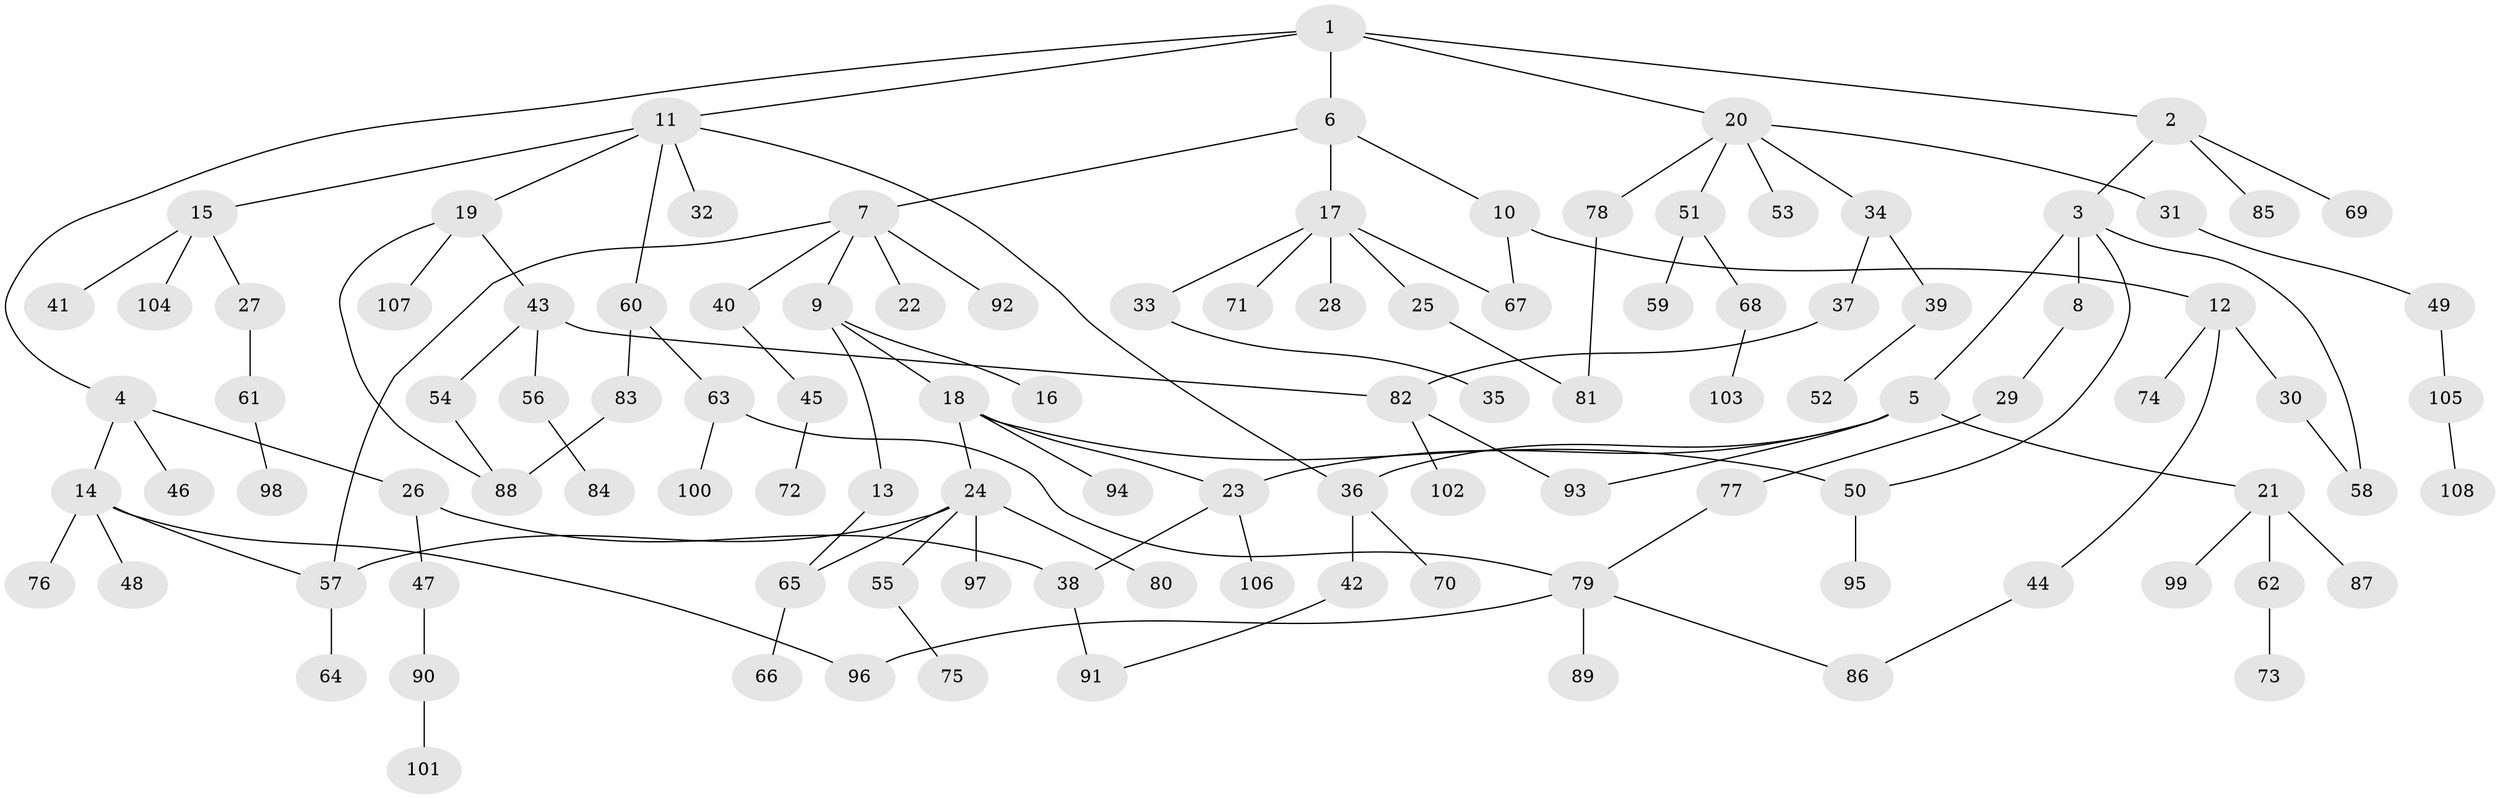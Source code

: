 // Generated by graph-tools (version 1.1) at 2025/13/03/09/25 04:13:26]
// undirected, 108 vertices, 125 edges
graph export_dot {
graph [start="1"]
  node [color=gray90,style=filled];
  1;
  2;
  3;
  4;
  5;
  6;
  7;
  8;
  9;
  10;
  11;
  12;
  13;
  14;
  15;
  16;
  17;
  18;
  19;
  20;
  21;
  22;
  23;
  24;
  25;
  26;
  27;
  28;
  29;
  30;
  31;
  32;
  33;
  34;
  35;
  36;
  37;
  38;
  39;
  40;
  41;
  42;
  43;
  44;
  45;
  46;
  47;
  48;
  49;
  50;
  51;
  52;
  53;
  54;
  55;
  56;
  57;
  58;
  59;
  60;
  61;
  62;
  63;
  64;
  65;
  66;
  67;
  68;
  69;
  70;
  71;
  72;
  73;
  74;
  75;
  76;
  77;
  78;
  79;
  80;
  81;
  82;
  83;
  84;
  85;
  86;
  87;
  88;
  89;
  90;
  91;
  92;
  93;
  94;
  95;
  96;
  97;
  98;
  99;
  100;
  101;
  102;
  103;
  104;
  105;
  106;
  107;
  108;
  1 -- 2;
  1 -- 4;
  1 -- 6;
  1 -- 11;
  1 -- 20;
  2 -- 3;
  2 -- 69;
  2 -- 85;
  3 -- 5;
  3 -- 8;
  3 -- 50;
  3 -- 58;
  4 -- 14;
  4 -- 26;
  4 -- 46;
  5 -- 21;
  5 -- 23;
  5 -- 93;
  5 -- 36;
  6 -- 7;
  6 -- 10;
  6 -- 17;
  7 -- 9;
  7 -- 22;
  7 -- 40;
  7 -- 92;
  7 -- 57;
  8 -- 29;
  9 -- 13;
  9 -- 16;
  9 -- 18;
  10 -- 12;
  10 -- 67;
  11 -- 15;
  11 -- 19;
  11 -- 32;
  11 -- 36;
  11 -- 60;
  12 -- 30;
  12 -- 44;
  12 -- 74;
  13 -- 65;
  14 -- 48;
  14 -- 76;
  14 -- 57;
  14 -- 96;
  15 -- 27;
  15 -- 41;
  15 -- 104;
  17 -- 25;
  17 -- 28;
  17 -- 33;
  17 -- 71;
  17 -- 67;
  18 -- 24;
  18 -- 94;
  18 -- 23;
  18 -- 50;
  19 -- 43;
  19 -- 88;
  19 -- 107;
  20 -- 31;
  20 -- 34;
  20 -- 51;
  20 -- 53;
  20 -- 78;
  21 -- 62;
  21 -- 87;
  21 -- 99;
  23 -- 38;
  23 -- 106;
  24 -- 55;
  24 -- 57;
  24 -- 65;
  24 -- 80;
  24 -- 97;
  25 -- 81;
  26 -- 47;
  26 -- 38;
  27 -- 61;
  29 -- 77;
  30 -- 58;
  31 -- 49;
  33 -- 35;
  34 -- 37;
  34 -- 39;
  36 -- 42;
  36 -- 70;
  37 -- 82;
  38 -- 91;
  39 -- 52;
  40 -- 45;
  42 -- 91;
  43 -- 54;
  43 -- 56;
  43 -- 82;
  44 -- 86;
  45 -- 72;
  47 -- 90;
  49 -- 105;
  50 -- 95;
  51 -- 59;
  51 -- 68;
  54 -- 88;
  55 -- 75;
  56 -- 84;
  57 -- 64;
  60 -- 63;
  60 -- 83;
  61 -- 98;
  62 -- 73;
  63 -- 79;
  63 -- 100;
  65 -- 66;
  68 -- 103;
  77 -- 79;
  78 -- 81;
  79 -- 86;
  79 -- 89;
  79 -- 96;
  82 -- 102;
  82 -- 93;
  83 -- 88;
  90 -- 101;
  105 -- 108;
}
